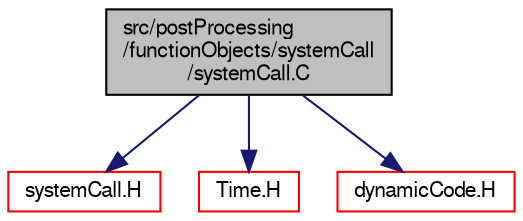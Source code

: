 digraph "src/postProcessing/functionObjects/systemCall/systemCall.C"
{
  bgcolor="transparent";
  edge [fontname="FreeSans",fontsize="10",labelfontname="FreeSans",labelfontsize="10"];
  node [fontname="FreeSans",fontsize="10",shape=record];
  Node0 [label="src/postProcessing\l/functionObjects/systemCall\l/systemCall.C",height=0.2,width=0.4,color="black", fillcolor="grey75", style="filled", fontcolor="black"];
  Node0 -> Node1 [color="midnightblue",fontsize="10",style="solid",fontname="FreeSans"];
  Node1 [label="systemCall.H",height=0.2,width=0.4,color="red",URL="$a13673.html"];
  Node0 -> Node50 [color="midnightblue",fontsize="10",style="solid",fontname="FreeSans"];
  Node50 [label="Time.H",height=0.2,width=0.4,color="red",URL="$a09311.html"];
  Node0 -> Node150 [color="midnightblue",fontsize="10",style="solid",fontname="FreeSans"];
  Node150 [label="dynamicCode.H",height=0.2,width=0.4,color="red",URL="$a08909.html"];
}
